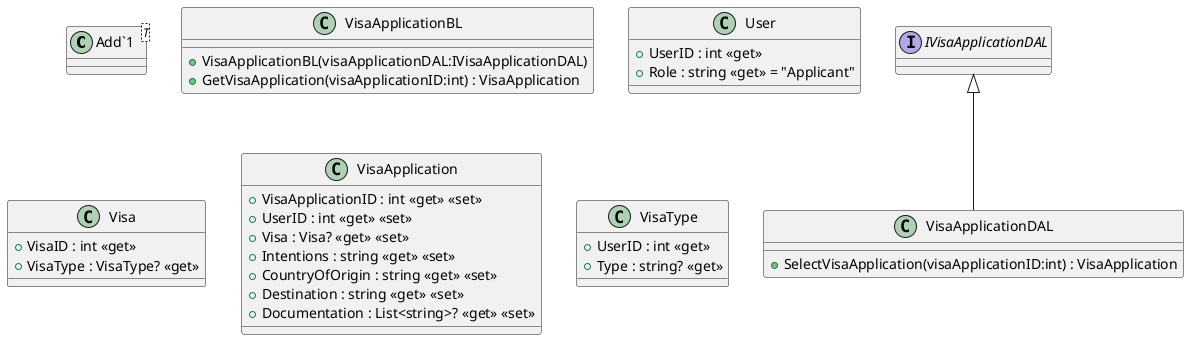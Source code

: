 @startuml
class "Add`1"<T> {
}
class VisaApplicationBL {
    + VisaApplicationBL(visaApplicationDAL:IVisaApplicationDAL)
    + GetVisaApplication(visaApplicationID:int) : VisaApplication
}
interface IVisaApplicationDAL {
}
class VisaApplicationDAL {
    + SelectVisaApplication(visaApplicationID:int) : VisaApplication
}
IVisaApplicationDAL <|-- VisaApplicationDAL
class User {
    + UserID : int <<get>>
    + Role : string <<get>> = "Applicant"
}
class Visa {
    + VisaID : int <<get>>
    + VisaType : VisaType? <<get>>
}
class VisaApplication {
    + VisaApplicationID : int <<get>> <<set>>
    + UserID : int <<get>> <<set>>
    + Visa : Visa? <<get>> <<set>>
    + Intentions : string <<get>> <<set>>
    + CountryOfOrigin : string <<get>> <<set>>
    + Destination : string <<get>> <<set>>
    + Documentation : List<string>? <<get>> <<set>>
}
class VisaType {
    + UserID : int <<get>>
    + Type : string? <<get>>
}
@enduml
